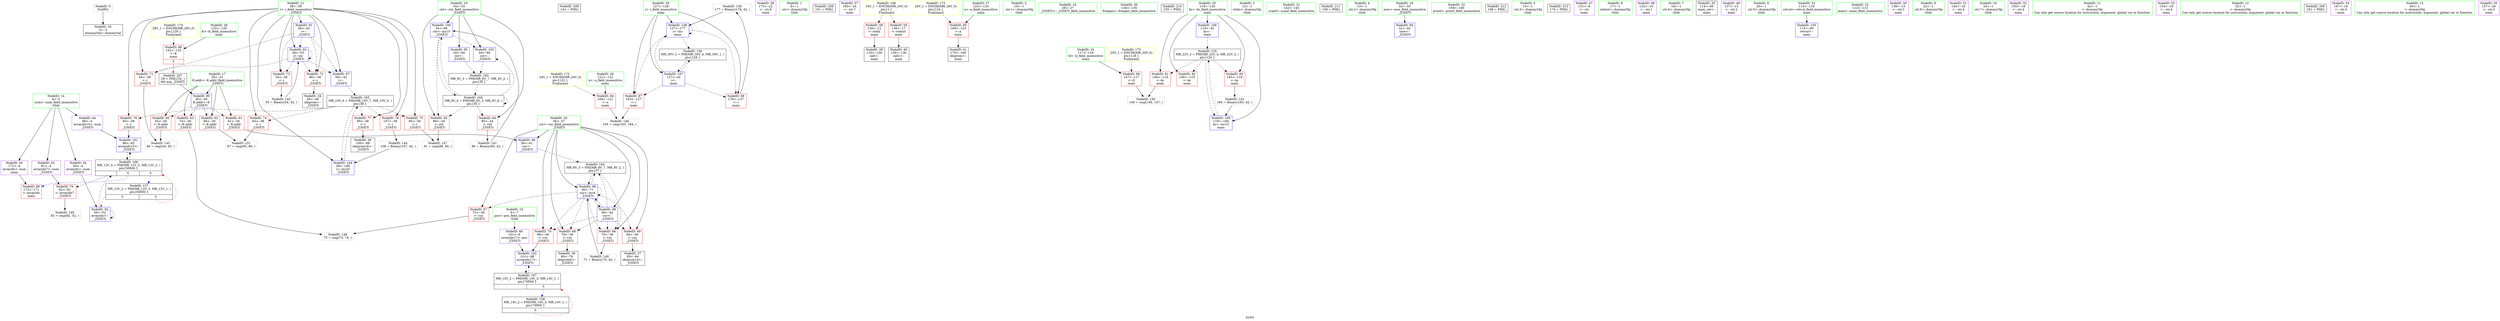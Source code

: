 digraph "SVFG" {
	label="SVFG";

	Node0x55ba80024c60 [shape=record,color=grey,label="{NodeID: 0\nNullPtr}"];
	Node0x55ba80024c60 -> Node0x55ba8003d160[style=solid];
	Node0x55ba8003de90 [shape=record,color=blue,label="{NodeID: 97\n38\<--42\ni\<--\n_Z3SETi\n}"];
	Node0x55ba8003de90 -> Node0x55ba8004e5d0[style=dashed];
	Node0x55ba8003c230 [shape=record,color=green,label="{NodeID: 14\n4\<--5\nnum\<--num_field_insensitive\nGlob }"];
	Node0x55ba8003c230 -> Node0x55ba8003d8e0[style=solid];
	Node0x55ba8003c230 -> Node0x55ba8003d9b0[style=solid];
	Node0x55ba8003c230 -> Node0x55ba8003da80[style=solid];
	Node0x55ba8003c230 -> Node0x55ba8003db50[style=solid];
	Node0x55ba8003ccc0 [shape=record,color=green,label="{NodeID: 28\n125\<--126\nK\<--K_field_insensitive\nmain\n}"];
	Node0x55ba8003ccc0 -> Node0x55ba80040cc0[style=solid];
	Node0x55ba8005c9b0 [shape=record,color=black,label="{NodeID: 208\n141 = PHI()\n}"];
	Node0x55ba8003d8e0 [shape=record,color=purple,label="{NodeID: 42\n50\<--4\narrayidx\<--num\n_Z3SETi\n}"];
	Node0x55ba8003d8e0 -> Node0x55ba800411a0[style=solid];
	Node0x55ba8003ec20 [shape=record,color=grey,label="{NodeID: 139\n177 = Binary(176, 42, )\n}"];
	Node0x55ba8003ec20 -> Node0x55ba800426d0[style=solid];
	Node0x55ba8003f460 [shape=record,color=purple,label="{NodeID: 56\n173\<--22\n\<--.str.6\nmain\n}"];
	Node0x55ba8003ffc0 [shape=record,color=red,label="{NodeID: 70\n98\<--36\n\<--cur\n_Z3SETi\n}"];
	Node0x55ba8003ffc0 -> Node0x55ba8003e2a0[style=solid];
	Node0x55ba8004efd0 [shape=record,color=black,label="{NodeID: 167\nMR_14V_2 = PHI(MR_14V_3, MR_14V_1, )\npts\{70000 \}\n|{|<s1>5}}"];
	Node0x55ba8004efd0 -> Node0x55ba8003e2a0[style=dashed];
	Node0x55ba8004efd0:s1 -> Node0x55ba8004c2d0[style=dashed,color=blue];
	Node0x55ba80040b20 [shape=record,color=red,label="{NodeID: 84\n164\<--121\n\<--n\nmain\n}"];
	Node0x55ba80040b20 -> Node0x55ba800454e0[style=solid];
	Node0x55ba80024e00 [shape=record,color=green,label="{NodeID: 1\n8\<--1\n.str\<--dummyObj\nGlob }"];
	Node0x55ba8003df60 [shape=record,color=blue,label="{NodeID: 98\n36\<--71\ncur\<--inc4\n_Z3SETi\n}"];
	Node0x55ba8003df60 -> Node0x55ba8003fc80[style=dashed];
	Node0x55ba8003df60 -> Node0x55ba8003fd50[style=dashed];
	Node0x55ba8003df60 -> Node0x55ba8003fe20[style=dashed];
	Node0x55ba8003df60 -> Node0x55ba8003fef0[style=dashed];
	Node0x55ba8003df60 -> Node0x55ba8003ffc0[style=dashed];
	Node0x55ba8003df60 -> Node0x55ba8003df60[style=dashed];
	Node0x55ba8003df60 -> Node0x55ba8003e030[style=dashed];
	Node0x55ba8003df60 -> Node0x55ba8004e0d0[style=dashed];
	Node0x55ba8003c2c0 [shape=record,color=green,label="{NodeID: 15\n6\<--7\npos\<--pos_field_insensitive\nGlob }"];
	Node0x55ba8003c2c0 -> Node0x55ba8003dc20[style=solid];
	Node0x55ba8003cd90 [shape=record,color=green,label="{NodeID: 29\n127\<--128\ni\<--i_field_insensitive\nmain\n}"];
	Node0x55ba8003cd90 -> Node0x55ba80040d90[style=solid];
	Node0x55ba8003cd90 -> Node0x55ba80040e60[style=solid];
	Node0x55ba8003cd90 -> Node0x55ba80042600[style=solid];
	Node0x55ba8003cd90 -> Node0x55ba800426d0[style=solid];
	Node0x55ba8005cab0 [shape=record,color=black,label="{NodeID: 209\n151 = PHI()\n}"];
	Node0x55ba8003d9b0 [shape=record,color=purple,label="{NodeID: 43\n81\<--4\narrayidx7\<--num\n_Z3SETi\n}"];
	Node0x55ba8003d9b0 -> Node0x55ba80040710[style=solid];
	Node0x55ba80044c20 [shape=record,color=grey,label="{NodeID: 140\n71 = Binary(70, 42, )\n}"];
	Node0x55ba80044c20 -> Node0x55ba8003df60[style=solid];
	Node0x55ba8003f530 [shape=record,color=purple,label="{NodeID: 57\n180\<--24\n\<--.str.7\nmain\n}"];
	Node0x55ba80040090 [shape=record,color=red,label="{NodeID: 71\n44\<--38\n\<--i\n_Z3SETi\n}"];
	Node0x55ba80040090 -> Node0x55ba80045360[style=solid];
	Node0x55ba8004f4d0 [shape=record,color=yellow,style=double,label="{NodeID: 168\n16V_1 = ENCHI(MR_16V_0)\npts\{1 \}\nFun[main]}"];
	Node0x55ba8004f4d0 -> Node0x55ba8003f600[style=dashed];
	Node0x55ba8004f4d0 -> Node0x55ba8003f6d0[style=dashed];
	Node0x55ba80040bf0 [shape=record,color=red,label="{NodeID: 85\n169\<--123\n\<--a\nmain\n}"];
	Node0x55ba80040bf0 -> Node0x55ba8003d810[style=solid];
	Node0x55ba80023d00 [shape=record,color=green,label="{NodeID: 2\n10\<--1\n.str.1\<--dummyObj\nGlob }"];
	Node0x55ba8003e030 [shape=record,color=blue,label="{NodeID: 99\n36\<--42\ncur\<--\n_Z3SETi\n}"];
	Node0x55ba8003e030 -> Node0x55ba8003fc80[style=dashed];
	Node0x55ba8003e030 -> Node0x55ba8003fe20[style=dashed];
	Node0x55ba8003e030 -> Node0x55ba8003fef0[style=dashed];
	Node0x55ba8003e030 -> Node0x55ba8003ffc0[style=dashed];
	Node0x55ba8003e030 -> Node0x55ba8003df60[style=dashed];
	Node0x55ba8003e030 -> Node0x55ba8004e0d0[style=dashed];
	Node0x55ba8003c350 [shape=record,color=green,label="{NodeID: 16\n26\<--27\n_Z3SETi\<--_Z3SETi_field_insensitive\n}"];
	Node0x55ba8003ce60 [shape=record,color=green,label="{NodeID: 30\n134\<--135\nfreopen\<--freopen_field_insensitive\n}"];
	Node0x55ba8005cbb0 [shape=record,color=black,label="{NodeID: 210\n155 = PHI()\n}"];
	Node0x55ba8003da80 [shape=record,color=purple,label="{NodeID: 44\n96\<--4\narrayidx15\<--num\n_Z3SETi\n}"];
	Node0x55ba8003da80 -> Node0x55ba8003e1d0[style=solid];
	Node0x55ba80044d60 [shape=record,color=grey,label="{NodeID: 141\n86 = Binary(85, 42, )\n}"];
	Node0x55ba80044d60 -> Node0x55ba8003e100[style=solid];
	Node0x55ba8003f600 [shape=record,color=red,label="{NodeID: 58\n130\<--12\n\<--stdin\nmain\n}"];
	Node0x55ba8003f600 -> Node0x55ba8003d670[style=solid];
	Node0x55ba8004b3d0 [shape=record,color=black,label="{NodeID: 155\nMR_22V_3 = PHI(MR_22V_4, MR_22V_2, )\npts\{120 \}\n}"];
	Node0x55ba8004b3d0 -> Node0x55ba800408b0[style=dashed];
	Node0x55ba8004b3d0 -> Node0x55ba80040980[style=dashed];
	Node0x55ba8004b3d0 -> Node0x55ba80040a50[style=dashed];
	Node0x55ba8004b3d0 -> Node0x55ba800427a0[style=dashed];
	Node0x55ba80040160 [shape=record,color=red,label="{NodeID: 72\n48\<--38\n\<--i\n_Z3SETi\n}"];
	Node0x55ba80040160 -> Node0x55ba8003d260[style=solid];
	Node0x55ba80040cc0 [shape=record,color=red,label="{NodeID: 86\n152\<--125\n\<--K\nmain\n|{<s0>5}}"];
	Node0x55ba80040cc0:s0 -> Node0x55ba8005c1e0[style=solid,color=red];
	Node0x55ba8003b230 [shape=record,color=green,label="{NodeID: 3\n12\<--1\nstdin\<--dummyObj\nGlob }"];
	Node0x55ba8003e100 [shape=record,color=blue,label="{NodeID: 100\n34\<--86\ncnt\<--inc10\n_Z3SETi\n}"];
	Node0x55ba8003e100 -> Node0x55ba8003fbb0[style=dashed];
	Node0x55ba8003e100 -> Node0x55ba8003e370[style=dashed];
	Node0x55ba8003e100 -> Node0x55ba8004ccd0[style=dashed];
	Node0x55ba8003c3e0 [shape=record,color=green,label="{NodeID: 17\n30\<--31\nK.addr\<--K.addr_field_insensitive\n_Z3SETi\n}"];
	Node0x55ba8003c3e0 -> Node0x55ba8003f7a0[style=solid];
	Node0x55ba8003c3e0 -> Node0x55ba8003f870[style=solid];
	Node0x55ba8003c3e0 -> Node0x55ba8003f940[style=solid];
	Node0x55ba8003c3e0 -> Node0x55ba8003fa10[style=solid];
	Node0x55ba8003c3e0 -> Node0x55ba80041000[style=solid];
	Node0x55ba8003cf60 [shape=record,color=green,label="{NodeID: 31\n142\<--143\nscanf\<--scanf_field_insensitive\n}"];
	Node0x55ba8005ccb0 [shape=record,color=black,label="{NodeID: 211\n158 = PHI()\n}"];
	Node0x55ba8003db50 [shape=record,color=purple,label="{NodeID: 45\n171\<--4\narrayidx\<--num\nmain\n}"];
	Node0x55ba8003db50 -> Node0x55ba80040f30[style=solid];
	Node0x55ba80044ee0 [shape=record,color=grey,label="{NodeID: 142\n55 = Binary(54, 42, )\n}"];
	Node0x55ba80044ee0 -> Node0x55ba80041270[style=solid];
	Node0x55ba8003f6d0 [shape=record,color=red,label="{NodeID: 59\n136\<--17\n\<--stdout\nmain\n}"];
	Node0x55ba8003f6d0 -> Node0x55ba8003d740[style=solid];
	Node0x55ba8004b8d0 [shape=record,color=black,label="{NodeID: 156\nMR_30V_2 = PHI(MR_30V_4, MR_30V_1, )\npts\{128 \}\n}"];
	Node0x55ba8004b8d0 -> Node0x55ba80042600[style=dashed];
	Node0x55ba80040230 [shape=record,color=red,label="{NodeID: 73\n54\<--38\n\<--i\n_Z3SETi\n}"];
	Node0x55ba80040230 -> Node0x55ba80044ee0[style=solid];
	Node0x55ba800500d0 [shape=record,color=yellow,style=double,label="{NodeID: 170\n20V_1 = ENCHI(MR_20V_0)\npts\{118 \}\nFun[main]}"];
	Node0x55ba800500d0 -> Node0x55ba800407e0[style=dashed];
	Node0x55ba80040d90 [shape=record,color=red,label="{NodeID: 87\n163\<--127\n\<--i\nmain\n}"];
	Node0x55ba80040d90 -> Node0x55ba800454e0[style=solid];
	Node0x55ba8003b2c0 [shape=record,color=green,label="{NodeID: 4\n13\<--1\n.str.2\<--dummyObj\nGlob }"];
	Node0x55ba8003e1d0 [shape=record,color=blue,label="{NodeID: 101\n96\<--93\narrayidx15\<--\n_Z3SETi\n}"];
	Node0x55ba8003e1d0 -> Node0x55ba8004ead0[style=dashed];
	Node0x55ba8003c470 [shape=record,color=green,label="{NodeID: 18\n32\<--33\nnow\<--now_field_insensitive\n_Z3SETi\n}"];
	Node0x55ba8003c470 -> Node0x55ba80041340[style=solid];
	Node0x55ba8003d060 [shape=record,color=green,label="{NodeID: 32\n159\<--160\nprintf\<--printf_field_insensitive\n}"];
	Node0x55ba8005cdb0 [shape=record,color=black,label="{NodeID: 212\n168 = PHI()\n}"];
	Node0x55ba8003dc20 [shape=record,color=purple,label="{NodeID: 46\n101\<--6\narrayidx17\<--pos\n_Z3SETi\n}"];
	Node0x55ba8003dc20 -> Node0x55ba8003e2a0[style=solid];
	Node0x55ba80045060 [shape=record,color=grey,label="{NodeID: 143\n184 = Binary(183, 42, )\n}"];
	Node0x55ba80045060 -> Node0x55ba800427a0[style=solid];
	Node0x55ba8003f7a0 [shape=record,color=red,label="{NodeID: 60\n45\<--30\n\<--K.addr\n_Z3SETi\n}"];
	Node0x55ba8003f7a0 -> Node0x55ba80045360[style=solid];
	Node0x55ba8004bdd0 [shape=record,color=black,label="{NodeID: 157\nMR_12V_2 = PHI(MR_12V_3, MR_12V_1, )\npts\{50000 \}\n|{<s0>5|<s1>5}}"];
	Node0x55ba8004bdd0:s0 -> Node0x55ba800411a0[style=dashed,color=red];
	Node0x55ba8004bdd0:s1 -> Node0x55ba8004ead0[style=dashed,color=red];
	Node0x55ba80040300 [shape=record,color=red,label="{NodeID: 74\n65\<--38\n\<--i\n_Z3SETi\n}"];
	Node0x55ba80040300 -> Node0x55ba80045c60[style=solid];
	Node0x55ba80040e60 [shape=record,color=red,label="{NodeID: 88\n176\<--127\n\<--i\nmain\n}"];
	Node0x55ba80040e60 -> Node0x55ba8003ec20[style=solid];
	Node0x55ba8003b570 [shape=record,color=green,label="{NodeID: 5\n15\<--1\n.str.3\<--dummyObj\nGlob }"];
	Node0x55ba8003e2a0 [shape=record,color=blue,label="{NodeID: 102\n101\<--98\narrayidx17\<--\n_Z3SETi\n}"];
	Node0x55ba8003e2a0 -> Node0x55ba8004efd0[style=dashed];
	Node0x55ba8003c540 [shape=record,color=green,label="{NodeID: 19\n34\<--35\ncnt\<--cnt_field_insensitive\n_Z3SETi\n}"];
	Node0x55ba8003c540 -> Node0x55ba8003fae0[style=solid];
	Node0x55ba8003c540 -> Node0x55ba8003fbb0[style=solid];
	Node0x55ba8003c540 -> Node0x55ba80041410[style=solid];
	Node0x55ba8003c540 -> Node0x55ba8003e100[style=solid];
	Node0x55ba8003c540 -> Node0x55ba8003e370[style=solid];
	Node0x55ba8003d160 [shape=record,color=black,label="{NodeID: 33\n2\<--3\ndummyVal\<--dummyVal\n}"];
	Node0x55ba8005ceb0 [shape=record,color=black,label="{NodeID: 213\n174 = PHI()\n}"];
	Node0x55ba8003dcf0 [shape=record,color=purple,label="{NodeID: 47\n131\<--8\n\<--.str\nmain\n}"];
	Node0x55ba800451e0 [shape=record,color=grey,label="{NodeID: 144\n108 = Binary(107, 42, )\n}"];
	Node0x55ba800451e0 -> Node0x55ba8003e440[style=solid];
	Node0x55ba8003f870 [shape=record,color=red,label="{NodeID: 61\n61\<--30\n\<--K.addr\n_Z3SETi\n}"];
	Node0x55ba8003f870 -> Node0x55ba8003ddc0[style=solid];
	Node0x55ba8004c2d0 [shape=record,color=black,label="{NodeID: 158\nMR_14V_2 = PHI(MR_14V_3, MR_14V_1, )\npts\{70000 \}\n|{<s0>5}}"];
	Node0x55ba8004c2d0:s0 -> Node0x55ba8004efd0[style=dashed,color=red];
	Node0x55ba800403d0 [shape=record,color=red,label="{NodeID: 75\n90\<--38\n\<--i\n_Z3SETi\n}"];
	Node0x55ba800403d0 -> Node0x55ba80045660[style=solid];
	Node0x55ba80050290 [shape=record,color=yellow,style=double,label="{NodeID: 172\n24V_1 = ENCHI(MR_24V_0)\npts\{122 \}\nFun[main]}"];
	Node0x55ba80050290 -> Node0x55ba80040b20[style=dashed];
	Node0x55ba80040f30 [shape=record,color=red,label="{NodeID: 89\n172\<--171\n\<--arrayidx\nmain\n}"];
	Node0x55ba8003b600 [shape=record,color=green,label="{NodeID: 6\n17\<--1\nstdout\<--dummyObj\nGlob }"];
	Node0x55ba8003e370 [shape=record,color=blue,label="{NodeID: 103\n34\<--60\ncnt\<--\n_Z3SETi\n}"];
	Node0x55ba8003e370 -> Node0x55ba8004dbd0[style=dashed];
	Node0x55ba8003c610 [shape=record,color=green,label="{NodeID: 20\n36\<--37\ncur\<--cur_field_insensitive\n_Z3SETi\n}"];
	Node0x55ba8003c610 -> Node0x55ba8003fc80[style=solid];
	Node0x55ba8003c610 -> Node0x55ba8003fd50[style=solid];
	Node0x55ba8003c610 -> Node0x55ba8003fe20[style=solid];
	Node0x55ba8003c610 -> Node0x55ba8003fef0[style=solid];
	Node0x55ba8003c610 -> Node0x55ba8003ffc0[style=solid];
	Node0x55ba8003c610 -> Node0x55ba8003ddc0[style=solid];
	Node0x55ba8003c610 -> Node0x55ba8003df60[style=solid];
	Node0x55ba8003c610 -> Node0x55ba8003e030[style=solid];
	Node0x55ba8003d260 [shape=record,color=black,label="{NodeID: 34\n49\<--48\nidxprom\<--\n_Z3SETi\n}"];
	Node0x55ba8003ede0 [shape=record,color=purple,label="{NodeID: 48\n132\<--10\n\<--.str.1\nmain\n}"];
	Node0x55ba80045360 [shape=record,color=grey,label="{NodeID: 145\n46 = cmp(44, 45, )\n}"];
	Node0x55ba8003f940 [shape=record,color=red,label="{NodeID: 62\n66\<--30\n\<--K.addr\n_Z3SETi\n}"];
	Node0x55ba8003f940 -> Node0x55ba80045c60[style=solid];
	Node0x55ba800404a0 [shape=record,color=red,label="{NodeID: 76\n93\<--38\n\<--i\n_Z3SETi\n}"];
	Node0x55ba800404a0 -> Node0x55ba8003e1d0[style=solid];
	Node0x55ba80050370 [shape=record,color=yellow,style=double,label="{NodeID: 173\n26V_1 = ENCHI(MR_26V_0)\npts\{124 \}\nFun[main]}"];
	Node0x55ba80050370 -> Node0x55ba80040bf0[style=dashed];
	Node0x55ba80041000 [shape=record,color=blue,label="{NodeID: 90\n30\<--29\nK.addr\<--K\n_Z3SETi\n}"];
	Node0x55ba80041000 -> Node0x55ba8003f7a0[style=dashed];
	Node0x55ba80041000 -> Node0x55ba8003f870[style=dashed];
	Node0x55ba80041000 -> Node0x55ba8003f940[style=dashed];
	Node0x55ba80041000 -> Node0x55ba8003fa10[style=dashed];
	Node0x55ba8003b690 [shape=record,color=green,label="{NodeID: 7\n18\<--1\n.str.4\<--dummyObj\nGlob }"];
	Node0x55ba8003e440 [shape=record,color=blue,label="{NodeID: 104\n38\<--108\ni\<--inc20\n_Z3SETi\n}"];
	Node0x55ba8003e440 -> Node0x55ba8004e5d0[style=dashed];
	Node0x55ba8003c6e0 [shape=record,color=green,label="{NodeID: 21\n38\<--39\ni\<--i_field_insensitive\n_Z3SETi\n}"];
	Node0x55ba8003c6e0 -> Node0x55ba80040090[style=solid];
	Node0x55ba8003c6e0 -> Node0x55ba80040160[style=solid];
	Node0x55ba8003c6e0 -> Node0x55ba80040230[style=solid];
	Node0x55ba8003c6e0 -> Node0x55ba80040300[style=solid];
	Node0x55ba8003c6e0 -> Node0x55ba800403d0[style=solid];
	Node0x55ba8003c6e0 -> Node0x55ba800404a0[style=solid];
	Node0x55ba8003c6e0 -> Node0x55ba80040570[style=solid];
	Node0x55ba8003c6e0 -> Node0x55ba80040640[style=solid];
	Node0x55ba8003c6e0 -> Node0x55ba800410d0[style=solid];
	Node0x55ba8003c6e0 -> Node0x55ba80041270[style=solid];
	Node0x55ba8003c6e0 -> Node0x55ba8003de90[style=solid];
	Node0x55ba8003c6e0 -> Node0x55ba8003e440[style=solid];
	Node0x55ba8003d330 [shape=record,color=black,label="{NodeID: 35\n114\<--60\nmain_ret\<--\nmain\n}"];
	Node0x55ba8003eeb0 [shape=record,color=purple,label="{NodeID: 49\n137\<--13\n\<--.str.2\nmain\n}"];
	Node0x55ba800454e0 [shape=record,color=grey,label="{NodeID: 146\n165 = cmp(163, 164, )\n}"];
	Node0x55ba8003fa10 [shape=record,color=red,label="{NodeID: 63\n74\<--30\n\<--K.addr\n_Z3SETi\n}"];
	Node0x55ba8003fa10 -> Node0x55ba800457e0[style=solid];
	Node0x55ba8004ccd0 [shape=record,color=black,label="{NodeID: 160\nMR_6V_4 = PHI(MR_6V_3, MR_6V_6, )\npts\{35 \}\n}"];
	Node0x55ba8004ccd0 -> Node0x55ba8003fae0[style=dashed];
	Node0x55ba8004ccd0 -> Node0x55ba8003fbb0[style=dashed];
	Node0x55ba8004ccd0 -> Node0x55ba8003e100[style=dashed];
	Node0x55ba8004ccd0 -> Node0x55ba8003e370[style=dashed];
	Node0x55ba8004ccd0 -> Node0x55ba8004ccd0[style=dashed];
	Node0x55ba80040570 [shape=record,color=red,label="{NodeID: 77\n99\<--38\n\<--i\n_Z3SETi\n}"];
	Node0x55ba80040570 -> Node0x55ba8003d5a0[style=solid];
	Node0x55ba80050450 [shape=record,color=yellow,style=double,label="{NodeID: 174\n28V_1 = ENCHI(MR_28V_0)\npts\{126 \}\nFun[main]}"];
	Node0x55ba80050450 -> Node0x55ba80040cc0[style=dashed];
	Node0x55ba800410d0 [shape=record,color=blue,label="{NodeID: 91\n38\<--42\ni\<--\n_Z3SETi\n}"];
	Node0x55ba800410d0 -> Node0x55ba80040090[style=dashed];
	Node0x55ba800410d0 -> Node0x55ba80040160[style=dashed];
	Node0x55ba800410d0 -> Node0x55ba80040230[style=dashed];
	Node0x55ba800410d0 -> Node0x55ba80041270[style=dashed];
	Node0x55ba800410d0 -> Node0x55ba8003de90[style=dashed];
	Node0x55ba8003b720 [shape=record,color=green,label="{NodeID: 8\n20\<--1\n.str.5\<--dummyObj\nGlob }"];
	Node0x55ba8003e510 [shape=record,color=blue,label="{NodeID: 105\n115\<--60\nretval\<--\nmain\n}"];
	Node0x55ba8003c7b0 [shape=record,color=green,label="{NodeID: 22\n112\<--113\nmain\<--main_field_insensitive\n}"];
	Node0x55ba8003d400 [shape=record,color=black,label="{NodeID: 36\n80\<--79\nidxprom6\<--\n_Z3SETi\n}"];
	Node0x55ba8003ef80 [shape=record,color=purple,label="{NodeID: 50\n138\<--15\n\<--.str.3\nmain\n}"];
	Node0x55ba80045660 [shape=record,color=grey,label="{NodeID: 147\n91 = cmp(89, 90, )\n}"];
	Node0x55ba8003fae0 [shape=record,color=red,label="{NodeID: 64\n85\<--34\n\<--cnt\n_Z3SETi\n}"];
	Node0x55ba8003fae0 -> Node0x55ba80044d60[style=solid];
	Node0x55ba80040640 [shape=record,color=red,label="{NodeID: 78\n107\<--38\n\<--i\n_Z3SETi\n}"];
	Node0x55ba80040640 -> Node0x55ba800451e0[style=solid];
	Node0x55ba800411a0 [shape=record,color=blue,label="{NodeID: 92\n50\<--52\narrayidx\<--\n_Z3SETi\n}"];
	Node0x55ba800411a0 -> Node0x55ba800411a0[style=dashed];
	Node0x55ba800411a0 -> Node0x55ba8004ead0[style=dashed];
	Node0x55ba8003bf60 [shape=record,color=green,label="{NodeID: 9\n22\<--1\n.str.6\<--dummyObj\nGlob }"];
	Node0x55ba80042530 [shape=record,color=blue,label="{NodeID: 106\n119\<--42\nks\<--\nmain\n}"];
	Node0x55ba80042530 -> Node0x55ba8004b3d0[style=dashed];
	Node0x55ba8003c8b0 [shape=record,color=green,label="{NodeID: 23\n115\<--116\nretval\<--retval_field_insensitive\nmain\n}"];
	Node0x55ba8003c8b0 -> Node0x55ba8003e510[style=solid];
	Node0x55ba8003d4d0 [shape=record,color=black,label="{NodeID: 37\n95\<--94\nidxprom14\<--\n_Z3SETi\n}"];
	Node0x55ba8003f050 [shape=record,color=purple,label="{NodeID: 51\n140\<--18\n\<--.str.4\nmain\n}"];
	Node0x55ba800457e0 [shape=record,color=grey,label="{NodeID: 148\n75 = cmp(73, 74, )\n}"];
	Node0x55ba8003fbb0 [shape=record,color=red,label="{NodeID: 65\n89\<--34\n\<--cnt\n_Z3SETi\n}"];
	Node0x55ba8003fbb0 -> Node0x55ba80045660[style=solid];
	Node0x55ba80040710 [shape=record,color=red,label="{NodeID: 79\n82\<--81\n\<--arrayidx7\n_Z3SETi\n}"];
	Node0x55ba80040710 -> Node0x55ba80045960[style=solid];
	Node0x55ba80041270 [shape=record,color=blue,label="{NodeID: 93\n38\<--55\ni\<--inc\n_Z3SETi\n}"];
	Node0x55ba80041270 -> Node0x55ba80040090[style=dashed];
	Node0x55ba80041270 -> Node0x55ba80040160[style=dashed];
	Node0x55ba80041270 -> Node0x55ba80040230[style=dashed];
	Node0x55ba80041270 -> Node0x55ba80041270[style=dashed];
	Node0x55ba80041270 -> Node0x55ba8003de90[style=dashed];
	Node0x55ba8003bff0 [shape=record,color=green,label="{NodeID: 10\n24\<--1\n.str.7\<--dummyObj\nGlob }"];
	Node0x55ba80042600 [shape=record,color=blue,label="{NodeID: 107\n127\<--42\ni\<--\nmain\n}"];
	Node0x55ba80042600 -> Node0x55ba80040d90[style=dashed];
	Node0x55ba80042600 -> Node0x55ba80040e60[style=dashed];
	Node0x55ba80042600 -> Node0x55ba800426d0[style=dashed];
	Node0x55ba80042600 -> Node0x55ba8004b8d0[style=dashed];
	Node0x55ba8003c980 [shape=record,color=green,label="{NodeID: 24\n117\<--118\nQ\<--Q_field_insensitive\nmain\n}"];
	Node0x55ba8003c980 -> Node0x55ba800407e0[style=solid];
	Node0x55ba8003d5a0 [shape=record,color=black,label="{NodeID: 38\n100\<--99\nidxprom16\<--\n_Z3SETi\n}"];
	Node0x55ba8003f120 [shape=record,color=purple,label="{NodeID: 52\n150\<--18\n\<--.str.4\nmain\n}"];
	Node0x55ba80045960 [shape=record,color=grey,label="{NodeID: 149\n83 = cmp(82, 52, )\n}"];
	Node0x55ba8003fc80 [shape=record,color=red,label="{NodeID: 66\n70\<--36\n\<--cur\n_Z3SETi\n}"];
	Node0x55ba8003fc80 -> Node0x55ba80044c20[style=solid];
	Node0x55ba8004dbd0 [shape=record,color=black,label="{NodeID: 163\nMR_6V_3 = PHI(MR_6V_7, MR_6V_2, )\npts\{35 \}\n}"];
	Node0x55ba8004dbd0 -> Node0x55ba8004ccd0[style=dashed];
	Node0x55ba800407e0 [shape=record,color=red,label="{NodeID: 80\n147\<--117\n\<--Q\nmain\n}"];
	Node0x55ba800407e0 -> Node0x55ba80045ae0[style=solid];
	Node0x55ba80041340 [shape=record,color=blue,label="{NodeID: 94\n32\<--42\nnow\<--\n_Z3SETi\n}"];
	Node0x55ba8003c080 [shape=record,color=green,label="{NodeID: 11\n42\<--1\n\<--dummyObj\nCan only get source location for instruction, argument, global var or function.}"];
	Node0x55ba800426d0 [shape=record,color=blue,label="{NodeID: 108\n127\<--177\ni\<--inc\nmain\n}"];
	Node0x55ba800426d0 -> Node0x55ba80040d90[style=dashed];
	Node0x55ba800426d0 -> Node0x55ba80040e60[style=dashed];
	Node0x55ba800426d0 -> Node0x55ba800426d0[style=dashed];
	Node0x55ba800426d0 -> Node0x55ba8004b8d0[style=dashed];
	Node0x55ba8003ca50 [shape=record,color=green,label="{NodeID: 25\n119\<--120\nks\<--ks_field_insensitive\nmain\n}"];
	Node0x55ba8003ca50 -> Node0x55ba800408b0[style=solid];
	Node0x55ba8003ca50 -> Node0x55ba80040980[style=solid];
	Node0x55ba8003ca50 -> Node0x55ba80040a50[style=solid];
	Node0x55ba8003ca50 -> Node0x55ba80042530[style=solid];
	Node0x55ba8003ca50 -> Node0x55ba800427a0[style=solid];
	Node0x55ba8003d670 [shape=record,color=black,label="{NodeID: 39\n133\<--130\ncall\<--\nmain\n}"];
	Node0x55ba8003f1f0 [shape=record,color=purple,label="{NodeID: 53\n154\<--18\n\<--.str.4\nmain\n}"];
	Node0x55ba80045ae0 [shape=record,color=grey,label="{NodeID: 150\n148 = cmp(146, 147, )\n}"];
	Node0x55ba8003fd50 [shape=record,color=red,label="{NodeID: 67\n73\<--36\n\<--cur\n_Z3SETi\n}"];
	Node0x55ba8003fd50 -> Node0x55ba800457e0[style=solid];
	Node0x55ba8004e0d0 [shape=record,color=black,label="{NodeID: 164\nMR_8V_3 = PHI(MR_8V_7, MR_8V_2, )\npts\{37 \}\n}"];
	Node0x55ba8004e0d0 -> Node0x55ba8003fc80[style=dashed];
	Node0x55ba8004e0d0 -> Node0x55ba8003df60[style=dashed];
	Node0x55ba800408b0 [shape=record,color=red,label="{NodeID: 81\n146\<--119\n\<--ks\nmain\n}"];
	Node0x55ba800408b0 -> Node0x55ba80045ae0[style=solid];
	Node0x55ba80041410 [shape=record,color=blue,label="{NodeID: 95\n34\<--60\ncnt\<--\n_Z3SETi\n}"];
	Node0x55ba80041410 -> Node0x55ba8004dbd0[style=dashed];
	Node0x55ba8003c110 [shape=record,color=green,label="{NodeID: 12\n52\<--1\n\<--dummyObj\nCan only get source location for instruction, argument, global var or function.}"];
	Node0x55ba800427a0 [shape=record,color=blue,label="{NodeID: 109\n119\<--184\nks\<--inc13\nmain\n}"];
	Node0x55ba800427a0 -> Node0x55ba8004b3d0[style=dashed];
	Node0x55ba8003cb20 [shape=record,color=green,label="{NodeID: 26\n121\<--122\nn\<--n_field_insensitive\nmain\n}"];
	Node0x55ba8003cb20 -> Node0x55ba80040b20[style=solid];
	Node0x55ba7fe7dfe0 [shape=record,color=black,label="{NodeID: 206\n181 = PHI()\n}"];
	Node0x55ba8003d740 [shape=record,color=black,label="{NodeID: 40\n139\<--136\ncall1\<--\nmain\n}"];
	Node0x55ba8003f2c0 [shape=record,color=purple,label="{NodeID: 54\n167\<--18\n\<--.str.4\nmain\n}"];
	Node0x55ba80045c60 [shape=record,color=grey,label="{NodeID: 151\n67 = cmp(65, 66, )\n}"];
	Node0x55ba8003fe20 [shape=record,color=red,label="{NodeID: 68\n79\<--36\n\<--cur\n_Z3SETi\n}"];
	Node0x55ba8003fe20 -> Node0x55ba8003d400[style=solid];
	Node0x55ba8004e5d0 [shape=record,color=black,label="{NodeID: 165\nMR_10V_6 = PHI(MR_10V_7, MR_10V_5, )\npts\{39 \}\n}"];
	Node0x55ba8004e5d0 -> Node0x55ba80040300[style=dashed];
	Node0x55ba8004e5d0 -> Node0x55ba800403d0[style=dashed];
	Node0x55ba8004e5d0 -> Node0x55ba800404a0[style=dashed];
	Node0x55ba8004e5d0 -> Node0x55ba80040570[style=dashed];
	Node0x55ba8004e5d0 -> Node0x55ba80040640[style=dashed];
	Node0x55ba8004e5d0 -> Node0x55ba8003e440[style=dashed];
	Node0x55ba80040980 [shape=record,color=red,label="{NodeID: 82\n156\<--119\n\<--ks\nmain\n}"];
	Node0x55ba8003ddc0 [shape=record,color=blue,label="{NodeID: 96\n36\<--61\ncur\<--\n_Z3SETi\n}"];
	Node0x55ba8003ddc0 -> Node0x55ba8004e0d0[style=dashed];
	Node0x55ba8003c1a0 [shape=record,color=green,label="{NodeID: 13\n60\<--1\n\<--dummyObj\nCan only get source location for instruction, argument, global var or function.}"];
	Node0x55ba8003cbf0 [shape=record,color=green,label="{NodeID: 27\n123\<--124\na\<--a_field_insensitive\nmain\n}"];
	Node0x55ba8003cbf0 -> Node0x55ba80040bf0[style=solid];
	Node0x55ba8005c1e0 [shape=record,color=black,label="{NodeID: 207\n29 = PHI(152, )\n0th arg _Z3SETi }"];
	Node0x55ba8005c1e0 -> Node0x55ba80041000[style=solid];
	Node0x55ba8003d810 [shape=record,color=black,label="{NodeID: 41\n170\<--169\nidxprom\<--\nmain\n}"];
	Node0x55ba8003f390 [shape=record,color=purple,label="{NodeID: 55\n157\<--20\n\<--.str.5\nmain\n}"];
	Node0x55ba8003fef0 [shape=record,color=red,label="{NodeID: 69\n94\<--36\n\<--cur\n_Z3SETi\n}"];
	Node0x55ba8003fef0 -> Node0x55ba8003d4d0[style=solid];
	Node0x55ba8004ead0 [shape=record,color=black,label="{NodeID: 166\nMR_12V_4 = PHI(MR_12V_5, MR_12V_2, )\npts\{50000 \}\n|{|<s2>5|<s3>5}}"];
	Node0x55ba8004ead0 -> Node0x55ba80040710[style=dashed];
	Node0x55ba8004ead0 -> Node0x55ba8003e1d0[style=dashed];
	Node0x55ba8004ead0:s2 -> Node0x55ba80040f30[style=dashed,color=blue];
	Node0x55ba8004ead0:s3 -> Node0x55ba8004bdd0[style=dashed,color=blue];
	Node0x55ba80040a50 [shape=record,color=red,label="{NodeID: 83\n183\<--119\n\<--ks\nmain\n}"];
	Node0x55ba80040a50 -> Node0x55ba80045060[style=solid];
}
